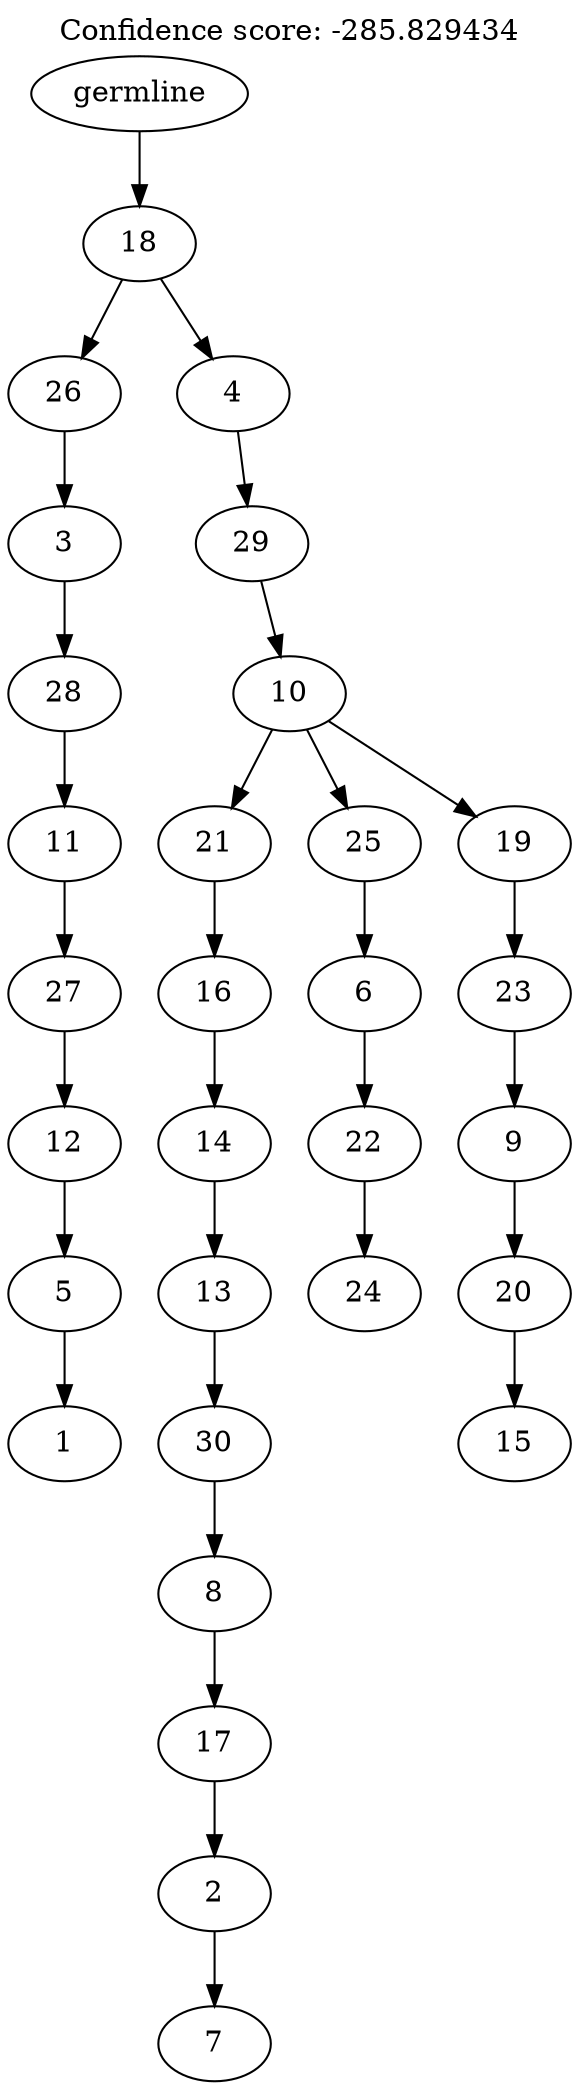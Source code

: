digraph g {
	"29" -> "30";
	"30" [label="1"];
	"28" -> "29";
	"29" [label="5"];
	"27" -> "28";
	"28" [label="12"];
	"26" -> "27";
	"27" [label="27"];
	"25" -> "26";
	"26" [label="11"];
	"24" -> "25";
	"25" [label="28"];
	"23" -> "24";
	"24" [label="3"];
	"21" -> "22";
	"22" [label="7"];
	"20" -> "21";
	"21" [label="2"];
	"19" -> "20";
	"20" [label="17"];
	"18" -> "19";
	"19" [label="8"];
	"17" -> "18";
	"18" [label="30"];
	"16" -> "17";
	"17" [label="13"];
	"15" -> "16";
	"16" [label="14"];
	"14" -> "15";
	"15" [label="16"];
	"12" -> "13";
	"13" [label="24"];
	"11" -> "12";
	"12" [label="22"];
	"10" -> "11";
	"11" [label="6"];
	"8" -> "9";
	"9" [label="15"];
	"7" -> "8";
	"8" [label="20"];
	"6" -> "7";
	"7" [label="9"];
	"5" -> "6";
	"6" [label="23"];
	"4" -> "5";
	"5" [label="19"];
	"4" -> "10";
	"10" [label="25"];
	"4" -> "14";
	"14" [label="21"];
	"3" -> "4";
	"4" [label="10"];
	"2" -> "3";
	"3" [label="29"];
	"1" -> "2";
	"2" [label="4"];
	"1" -> "23";
	"23" [label="26"];
	"0" -> "1";
	"1" [label="18"];
	"0" [label="germline"];
	labelloc="t";
	label="Confidence score: -285.829434";
}

